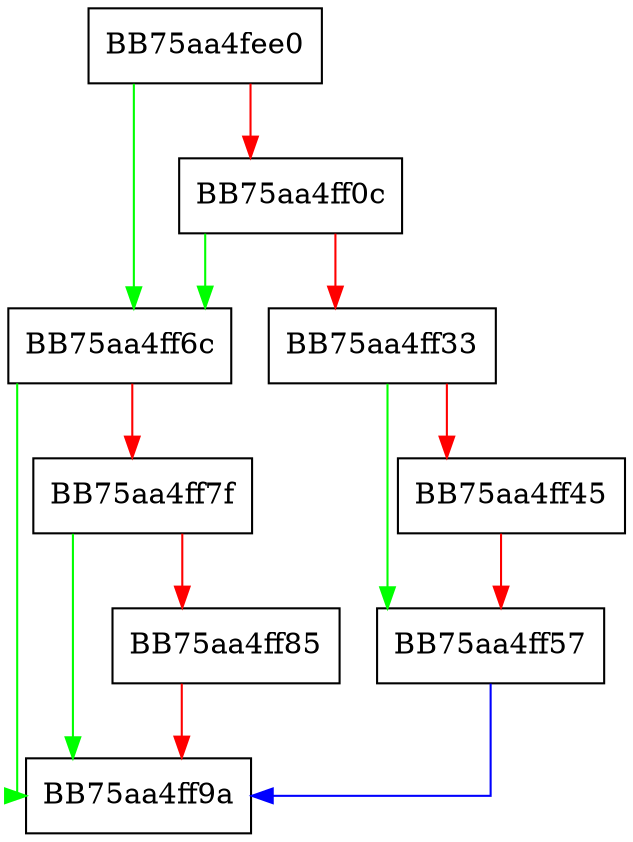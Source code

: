 digraph DecryptControlInfo {
  node [shape="box"];
  graph [splines=ortho];
  BB75aa4fee0 -> BB75aa4ff6c [color="green"];
  BB75aa4fee0 -> BB75aa4ff0c [color="red"];
  BB75aa4ff0c -> BB75aa4ff6c [color="green"];
  BB75aa4ff0c -> BB75aa4ff33 [color="red"];
  BB75aa4ff33 -> BB75aa4ff57 [color="green"];
  BB75aa4ff33 -> BB75aa4ff45 [color="red"];
  BB75aa4ff45 -> BB75aa4ff57 [color="red"];
  BB75aa4ff57 -> BB75aa4ff9a [color="blue"];
  BB75aa4ff6c -> BB75aa4ff9a [color="green"];
  BB75aa4ff6c -> BB75aa4ff7f [color="red"];
  BB75aa4ff7f -> BB75aa4ff9a [color="green"];
  BB75aa4ff7f -> BB75aa4ff85 [color="red"];
  BB75aa4ff85 -> BB75aa4ff9a [color="red"];
}